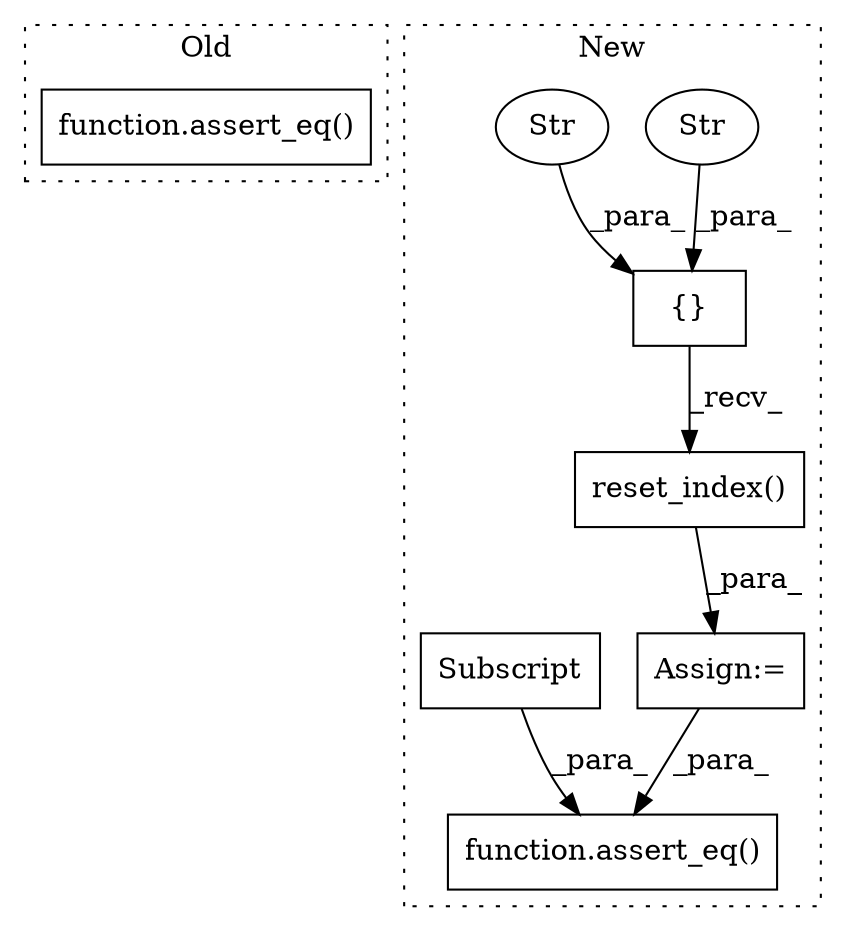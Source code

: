 digraph G {
subgraph cluster0 {
1 [label="function.assert_eq()" a="75" s="5692,5902" l="19,114" shape="box"];
label = "Old";
style="dotted";
}
subgraph cluster1 {
2 [label="{}" a="59" s="5703,5727" l="1,0" shape="box"];
3 [label="Str" a="66" s="5718" l="3" shape="ellipse"];
4 [label="Str" a="66" s="5723" l="4" shape="ellipse"];
5 [label="function.assert_eq()" a="75" s="6190,6243" l="10,20" shape="box"];
6 [label="Subscript" a="63" s="6200,0" l="26,0" shape="box"];
7 [label="reset_index()" a="75" s="5687" l="79" shape="box"];
8 [label="Assign:=" a="68" s="5868" l="3" shape="box"];
label = "New";
style="dotted";
}
2 -> 7 [label="_recv_"];
3 -> 2 [label="_para_"];
4 -> 2 [label="_para_"];
6 -> 5 [label="_para_"];
7 -> 8 [label="_para_"];
8 -> 5 [label="_para_"];
}